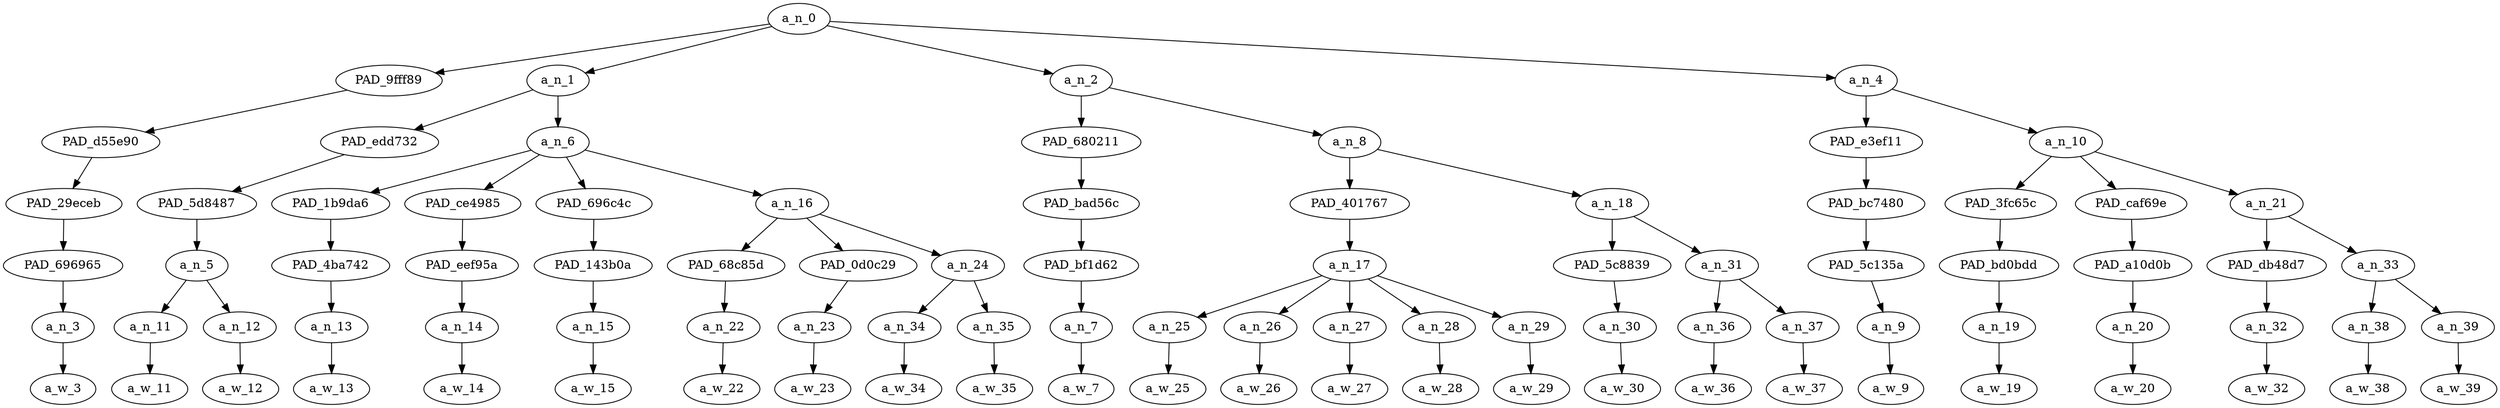 strict digraph "" {
	a_n_0	[div_dir=1,
		index=0,
		level=6,
		pos="12.927083333333334,6!",
		text_span="[0, 1, 2, 3, 4, 5, 6, 7, 8, 9, 10, 11, 12, 13, 14, 15, 16, 17, 18, 19, 20, 21, 22, 23, 24]",
		value=0.99999999];
	PAD_9fff89	[div_dir=1,
		index=2,
		level=5,
		pos="18.0,5!",
		text_span="[18]",
		value=0.02354303];
	a_n_0 -> PAD_9fff89;
	a_n_1	[div_dir=1,
		index=0,
		level=5,
		pos="2.1458333333333335,5!",
		text_span="[0, 1, 2, 3, 4, 5, 6, 7, 8]",
		value=0.26901807];
	a_n_0 -> a_n_1;
	a_n_2	[div_dir=1,
		index=1,
		level=5,
		pos="11.4375,5!",
		text_span="[9, 10, 11, 12, 13, 14, 15, 16, 17]",
		value=0.47192076];
	a_n_0 -> a_n_2;
	a_n_4	[div_dir=1,
		index=3,
		level=5,
		pos="20.125,5!",
		text_span="[19, 20, 21, 22, 23, 24]",
		value=0.23472288];
	a_n_0 -> a_n_4;
	PAD_d55e90	[div_dir=1,
		index=4,
		level=4,
		pos="18.0,4!",
		text_span="[18]",
		value=0.02354303];
	PAD_9fff89 -> PAD_d55e90;
	PAD_29eceb	[div_dir=1,
		index=8,
		level=3,
		pos="18.0,3!",
		text_span="[18]",
		value=0.02354303];
	PAD_d55e90 -> PAD_29eceb;
	PAD_696965	[div_dir=1,
		index=11,
		level=2,
		pos="18.0,2!",
		text_span="[18]",
		value=0.02354303];
	PAD_29eceb -> PAD_696965;
	a_n_3	[div_dir=1,
		index=18,
		level=1,
		pos="18.0,1!",
		text_span="[18]",
		value=0.02354303];
	PAD_696965 -> a_n_3;
	a_w_3	[div_dir=0,
		index=18,
		level=0,
		pos="18,0!",
		text_span="[18]",
		value=and];
	a_n_3 -> a_w_3;
	PAD_edd732	[div_dir=1,
		index=0,
		level=4,
		pos="0.5,4!",
		text_span="[0, 1]",
		value=0.08279265];
	a_n_1 -> PAD_edd732;
	a_n_6	[div_dir=1,
		index=1,
		level=4,
		pos="3.791666666666667,4!",
		text_span="[2, 3, 4, 5, 6, 7, 8]",
		value=0.18598422];
	a_n_1 -> a_n_6;
	PAD_5d8487	[div_dir=1,
		index=0,
		level=3,
		pos="0.5,3!",
		text_span="[0, 1]",
		value=0.08279265];
	PAD_edd732 -> PAD_5d8487;
	a_n_5	[div_dir=1,
		index=0,
		level=2,
		pos="0.5,2!",
		text_span="[0, 1]",
		value=0.08279265];
	PAD_5d8487 -> a_n_5;
	a_n_11	[div_dir=1,
		index=0,
		level=1,
		pos="0.0,1!",
		text_span="[0]",
		value=0.04249665];
	a_n_5 -> a_n_11;
	a_n_12	[div_dir=1,
		index=1,
		level=1,
		pos="1.0,1!",
		text_span="[1]",
		value=0.03992044];
	a_n_5 -> a_n_12;
	a_w_11	[div_dir=0,
		index=0,
		level=0,
		pos="0,0!",
		text_span="[0]",
		value=kid];
	a_n_11 -> a_w_11;
	a_w_12	[div_dir=0,
		index=1,
		level=0,
		pos="1,0!",
		text_span="[1]",
		value=rock];
	a_n_12 -> a_w_12;
	PAD_1b9da6	[div_dir=-1,
		index=1,
		level=3,
		pos="2.0,3!",
		text_span="[2]",
		value=0.02681644];
	a_n_6 -> PAD_1b9da6;
	PAD_ce4985	[div_dir=1,
		index=2,
		level=3,
		pos="3.0,3!",
		text_span="[3]",
		value=0.02298253];
	a_n_6 -> PAD_ce4985;
	PAD_696c4c	[div_dir=1,
		index=3,
		level=3,
		pos="4.0,3!",
		text_span="[4]",
		value=0.03273789];
	a_n_6 -> PAD_696c4c;
	a_n_16	[div_dir=1,
		index=4,
		level=3,
		pos="6.166666666666667,3!",
		text_span="[5, 6, 7, 8]",
		value=0.10337536];
	a_n_6 -> a_n_16;
	PAD_4ba742	[div_dir=-1,
		index=1,
		level=2,
		pos="2.0,2!",
		text_span="[2]",
		value=0.02681644];
	PAD_1b9da6 -> PAD_4ba742;
	a_n_13	[div_dir=-1,
		index=2,
		level=1,
		pos="2.0,1!",
		text_span="[2]",
		value=0.02681644];
	PAD_4ba742 -> a_n_13;
	a_w_13	[div_dir=0,
		index=2,
		level=0,
		pos="2,0!",
		text_span="[2]",
		value=is];
	a_n_13 -> a_w_13;
	PAD_eef95a	[div_dir=1,
		index=2,
		level=2,
		pos="3.0,2!",
		text_span="[3]",
		value=0.02298253];
	PAD_ce4985 -> PAD_eef95a;
	a_n_14	[div_dir=1,
		index=3,
		level=1,
		pos="3.0,1!",
		text_span="[3]",
		value=0.02298253];
	PAD_eef95a -> a_n_14;
	a_w_14	[div_dir=0,
		index=3,
		level=0,
		pos="3,0!",
		text_span="[3]",
		value=not];
	a_n_14 -> a_w_14;
	PAD_143b0a	[div_dir=1,
		index=3,
		level=2,
		pos="4.0,2!",
		text_span="[4]",
		value=0.03273789];
	PAD_696c4c -> PAD_143b0a;
	a_n_15	[div_dir=1,
		index=4,
		level=1,
		pos="4.0,1!",
		text_span="[4]",
		value=0.03273789];
	PAD_143b0a -> a_n_15;
	a_w_15	[div_dir=0,
		index=4,
		level=0,
		pos="4,0!",
		text_span="[4]",
		value=white];
	a_n_15 -> a_w_15;
	PAD_68c85d	[div_dir=1,
		index=4,
		level=2,
		pos="5.0,2!",
		text_span="[5]",
		value=0.02225139];
	a_n_16 -> PAD_68c85d;
	PAD_0d0c29	[div_dir=1,
		index=5,
		level=2,
		pos="6.0,2!",
		text_span="[6]",
		value=0.02056044];
	a_n_16 -> PAD_0d0c29;
	a_n_24	[div_dir=1,
		index=6,
		level=2,
		pos="7.5,2!",
		text_span="[7, 8]",
		value=0.06044350];
	a_n_16 -> a_n_24;
	a_n_22	[div_dir=1,
		index=5,
		level=1,
		pos="5.0,1!",
		text_span="[5]",
		value=0.02225139];
	PAD_68c85d -> a_n_22;
	a_w_22	[div_dir=0,
		index=5,
		level=0,
		pos="5,0!",
		text_span="[5]",
		value=not1];
	a_n_22 -> a_w_22;
	a_n_23	[div_dir=1,
		index=6,
		level=1,
		pos="6.0,1!",
		text_span="[6]",
		value=0.02056044];
	PAD_0d0c29 -> a_n_23;
	a_w_23	[div_dir=0,
		index=6,
		level=0,
		pos="6,0!",
		text_span="[6]",
		value=by];
	a_n_23 -> a_w_23;
	a_n_34	[div_dir=1,
		index=7,
		level=1,
		pos="7.0,1!",
		text_span="[7]",
		value=0.02693071];
	a_n_24 -> a_n_34;
	a_n_35	[div_dir=-1,
		index=8,
		level=1,
		pos="8.0,1!",
		text_span="[8]",
		value=0.03343593];
	a_n_24 -> a_n_35;
	a_w_34	[div_dir=0,
		index=7,
		level=0,
		pos="7,0!",
		text_span="[7]",
		value=my];
	a_n_34 -> a_w_34;
	a_w_35	[div_dir=0,
		index=8,
		level=0,
		pos="8,0!",
		text_span="[8]",
		value=standard];
	a_n_35 -> a_w_35;
	PAD_680211	[div_dir=1,
		index=2,
		level=4,
		pos="9.0,4!",
		text_span="[9]",
		value=0.02603960];
	a_n_2 -> PAD_680211;
	a_n_8	[div_dir=1,
		index=3,
		level=4,
		pos="13.875,4!",
		text_span="[10, 11, 12, 13, 14, 15, 16, 17]",
		value=0.44522456];
	a_n_2 -> a_n_8;
	PAD_bad56c	[div_dir=1,
		index=5,
		level=3,
		pos="9.0,3!",
		text_span="[9]",
		value=0.02603960];
	PAD_680211 -> PAD_bad56c;
	PAD_bf1d62	[div_dir=1,
		index=7,
		level=2,
		pos="9.0,2!",
		text_span="[9]",
		value=0.02603960];
	PAD_bad56c -> PAD_bf1d62;
	a_n_7	[div_dir=1,
		index=9,
		level=1,
		pos="9.0,1!",
		text_span="[9]",
		value=0.02603960];
	PAD_bf1d62 -> a_n_7;
	a_w_7	[div_dir=0,
		index=9,
		level=0,
		pos="9,0!",
		text_span="[9]",
		value=has];
	a_n_7 -> a_w_7;
	PAD_401767	[div_dir=1,
		index=6,
		level=3,
		pos="12.0,3!",
		text_span="[10, 11, 12, 13, 14]",
		value=0.27736614];
	a_n_8 -> PAD_401767;
	a_n_18	[div_dir=1,
		index=7,
		level=3,
		pos="15.75,3!",
		text_span="[15, 16, 17]",
		value=0.16720025];
	a_n_8 -> a_n_18;
	a_n_17	[div_dir=1,
		index=8,
		level=2,
		pos="12.0,2!",
		text_span="[10, 11, 12, 13, 14]",
		value=0.27736614];
	PAD_401767 -> a_n_17;
	a_n_25	[div_dir=1,
		index=10,
		level=1,
		pos="10.0,1!",
		text_span="[10]",
		value=0.02082954];
	a_n_17 -> a_n_25;
	a_n_26	[div_dir=-1,
		index=11,
		level=1,
		pos="11.0,1!",
		text_span="[11]",
		value=0.03135361];
	a_n_17 -> a_n_26;
	a_n_27	[div_dir=1,
		index=12,
		level=1,
		pos="12.0,1!",
		text_span="[12]",
		value=0.14212498];
	a_n_17 -> a_n_27;
	a_n_28	[div_dir=-1,
		index=13,
		level=1,
		pos="13.0,1!",
		text_span="[13]",
		value=0.04297147];
	a_n_17 -> a_n_28;
	a_n_29	[div_dir=1,
		index=14,
		level=1,
		pos="14.0,1!",
		text_span="[14]",
		value=0.03983035];
	a_n_17 -> a_n_29;
	a_w_25	[div_dir=0,
		index=10,
		level=0,
		pos="10,0!",
		text_span="[10]",
		value=a];
	a_n_25 -> a_w_25;
	a_w_26	[div_dir=0,
		index=11,
		level=0,
		pos="11,0!",
		text_span="[11]",
		value=half];
	a_n_26 -> a_w_26;
	a_w_27	[div_dir=0,
		index=12,
		level=0,
		pos="12,0!",
		text_span="[12]",
		value=niglet];
	a_n_27 -> a_w_27;
	a_w_28	[div_dir=0,
		index=13,
		level=0,
		pos="13,0!",
		text_span="[13]",
		value=rapper];
	a_n_28 -> a_w_28;
	a_w_29	[div_dir=0,
		index=14,
		level=0,
		pos="14,0!",
		text_span="[14]",
		value=son];
	a_n_29 -> a_w_29;
	PAD_5c8839	[div_dir=1,
		index=9,
		level=2,
		pos="15.0,2!",
		text_span="[15]",
		value=0.03490919];
	a_n_18 -> PAD_5c8839;
	a_n_31	[div_dir=1,
		index=10,
		level=2,
		pos="16.5,2!",
		text_span="[16, 17]",
		value=0.13146939];
	a_n_18 -> a_n_31;
	a_n_30	[div_dir=1,
		index=15,
		level=1,
		pos="15.0,1!",
		text_span="[15]",
		value=0.03490919];
	PAD_5c8839 -> a_n_30;
	a_w_30	[div_dir=0,
		index=15,
		level=0,
		pos="15,0!",
		text_span="[15]",
		value=make];
	a_n_30 -> a_w_30;
	a_n_36	[div_dir=1,
		index=16,
		level=1,
		pos="16.0,1!",
		text_span="[16]",
		value=0.06912817];
	a_n_31 -> a_n_36;
	a_n_37	[div_dir=1,
		index=17,
		level=1,
		pos="17.0,1!",
		text_span="[17]",
		value=0.06144267];
	a_n_31 -> a_n_37;
	a_w_36	[div_dir=0,
		index=16,
		level=0,
		pos="16,0!",
		text_span="[16]",
		value=mud];
	a_n_36 -> a_w_36;
	a_w_37	[div_dir=0,
		index=17,
		level=0,
		pos="17,0!",
		text_span="[17]",
		value=babies];
	a_n_37 -> a_w_37;
	PAD_e3ef11	[div_dir=1,
		index=5,
		level=4,
		pos="19.0,4!",
		text_span="[19]",
		value=0.02577336];
	a_n_4 -> PAD_e3ef11;
	a_n_10	[div_dir=1,
		index=6,
		level=4,
		pos="21.25,4!",
		text_span="[20, 21, 22, 23, 24]",
		value=0.20851169];
	a_n_4 -> a_n_10;
	PAD_bc7480	[div_dir=1,
		index=9,
		level=3,
		pos="19.0,3!",
		text_span="[19]",
		value=0.02577336];
	PAD_e3ef11 -> PAD_bc7480;
	PAD_5c135a	[div_dir=1,
		index=12,
		level=2,
		pos="19.0,2!",
		text_span="[19]",
		value=0.02577336];
	PAD_bc7480 -> PAD_5c135a;
	a_n_9	[div_dir=1,
		index=19,
		level=1,
		pos="19.0,1!",
		text_span="[19]",
		value=0.02577336];
	PAD_5c135a -> a_n_9;
	a_w_9	[div_dir=0,
		index=19,
		level=0,
		pos="19,0!",
		text_span="[19]",
		value=you];
	a_n_9 -> a_w_9;
	PAD_3fc65c	[div_dir=1,
		index=10,
		level=3,
		pos="20.0,3!",
		text_span="[20]",
		value=0.02262397];
	a_n_10 -> PAD_3fc65c;
	PAD_caf69e	[div_dir=-1,
		index=11,
		level=3,
		pos="21.0,3!",
		text_span="[21]",
		value=0.02577227];
	a_n_10 -> PAD_caf69e;
	a_n_21	[div_dir=1,
		index=12,
		level=3,
		pos="22.75,3!",
		text_span="[22, 23, 24]",
		value=0.15970265];
	a_n_10 -> a_n_21;
	PAD_bd0bdd	[div_dir=1,
		index=13,
		level=2,
		pos="20.0,2!",
		text_span="[20]",
		value=0.02262397];
	PAD_3fc65c -> PAD_bd0bdd;
	a_n_19	[div_dir=1,
		index=20,
		level=1,
		pos="20.0,1!",
		text_span="[20]",
		value=0.02262397];
	PAD_bd0bdd -> a_n_19;
	a_w_19	[div_dir=0,
		index=20,
		level=0,
		pos="20,0!",
		text_span="[20]",
		value=will];
	a_n_19 -> a_w_19;
	PAD_a10d0b	[div_dir=-1,
		index=14,
		level=2,
		pos="21.0,2!",
		text_span="[21]",
		value=0.02577227];
	PAD_caf69e -> PAD_a10d0b;
	a_n_20	[div_dir=-1,
		index=21,
		level=1,
		pos="21.0,1!",
		text_span="[21]",
		value=0.02577227];
	PAD_a10d0b -> a_n_20;
	a_w_20	[div_dir=0,
		index=21,
		level=0,
		pos="21,0!",
		text_span="[21]",
		value=forever];
	a_n_20 -> a_w_20;
	PAD_db48d7	[div_dir=1,
		index=15,
		level=2,
		pos="22.0,2!",
		text_span="[22]",
		value=0.03121026];
	a_n_21 -> PAD_db48d7;
	a_n_33	[div_dir=1,
		index=16,
		level=2,
		pos="23.5,2!",
		text_span="[23, 24]",
		value=0.12800620];
	a_n_21 -> a_n_33;
	a_n_32	[div_dir=1,
		index=22,
		level=1,
		pos="22.0,1!",
		text_span="[22]",
		value=0.03121026];
	PAD_db48d7 -> a_n_32;
	a_w_32	[div_dir=0,
		index=22,
		level=0,
		pos="22,0!",
		text_span="[22]",
		value=serve];
	a_n_32 -> a_w_32;
	a_n_38	[div_dir=1,
		index=23,
		level=1,
		pos="23.0,1!",
		text_span="[23]",
		value=0.02956787];
	a_n_33 -> a_n_38;
	a_n_39	[div_dir=1,
		index=24,
		level=1,
		pos="24.0,1!",
		text_span="[24]",
		value=0.09791930];
	a_n_33 -> a_n_39;
	a_w_38	[div_dir=0,
		index=23,
		level=0,
		pos="23,0!",
		text_span="[23]",
		value=the];
	a_n_38 -> a_w_38;
	a_w_39	[div_dir=0,
		index=24,
		level=0,
		pos="24,0!",
		text_span="[24]",
		value=muds];
	a_n_39 -> a_w_39;
}
